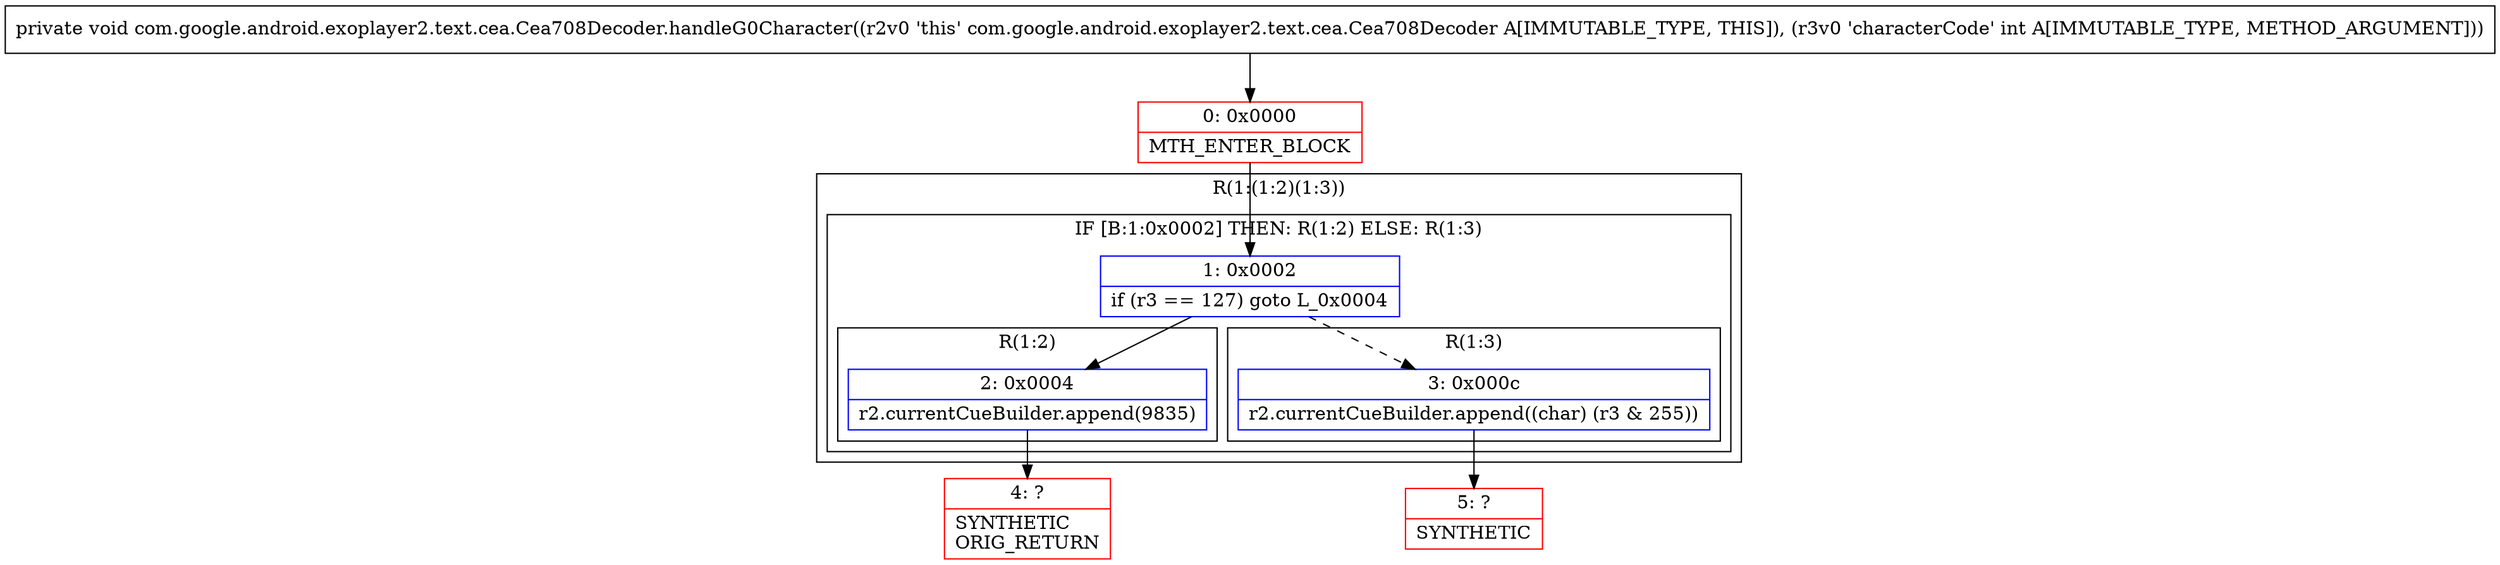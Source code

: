 digraph "CFG forcom.google.android.exoplayer2.text.cea.Cea708Decoder.handleG0Character(I)V" {
subgraph cluster_Region_1028770865 {
label = "R(1:(1:2)(1:3))";
node [shape=record,color=blue];
subgraph cluster_IfRegion_1497876549 {
label = "IF [B:1:0x0002] THEN: R(1:2) ELSE: R(1:3)";
node [shape=record,color=blue];
Node_1 [shape=record,label="{1\:\ 0x0002|if (r3 == 127) goto L_0x0004\l}"];
subgraph cluster_Region_2112474167 {
label = "R(1:2)";
node [shape=record,color=blue];
Node_2 [shape=record,label="{2\:\ 0x0004|r2.currentCueBuilder.append(9835)\l}"];
}
subgraph cluster_Region_1565052693 {
label = "R(1:3)";
node [shape=record,color=blue];
Node_3 [shape=record,label="{3\:\ 0x000c|r2.currentCueBuilder.append((char) (r3 & 255))\l}"];
}
}
}
Node_0 [shape=record,color=red,label="{0\:\ 0x0000|MTH_ENTER_BLOCK\l}"];
Node_4 [shape=record,color=red,label="{4\:\ ?|SYNTHETIC\lORIG_RETURN\l}"];
Node_5 [shape=record,color=red,label="{5\:\ ?|SYNTHETIC\l}"];
MethodNode[shape=record,label="{private void com.google.android.exoplayer2.text.cea.Cea708Decoder.handleG0Character((r2v0 'this' com.google.android.exoplayer2.text.cea.Cea708Decoder A[IMMUTABLE_TYPE, THIS]), (r3v0 'characterCode' int A[IMMUTABLE_TYPE, METHOD_ARGUMENT])) }"];
MethodNode -> Node_0;
Node_1 -> Node_2;
Node_1 -> Node_3[style=dashed];
Node_2 -> Node_4;
Node_3 -> Node_5;
Node_0 -> Node_1;
}

